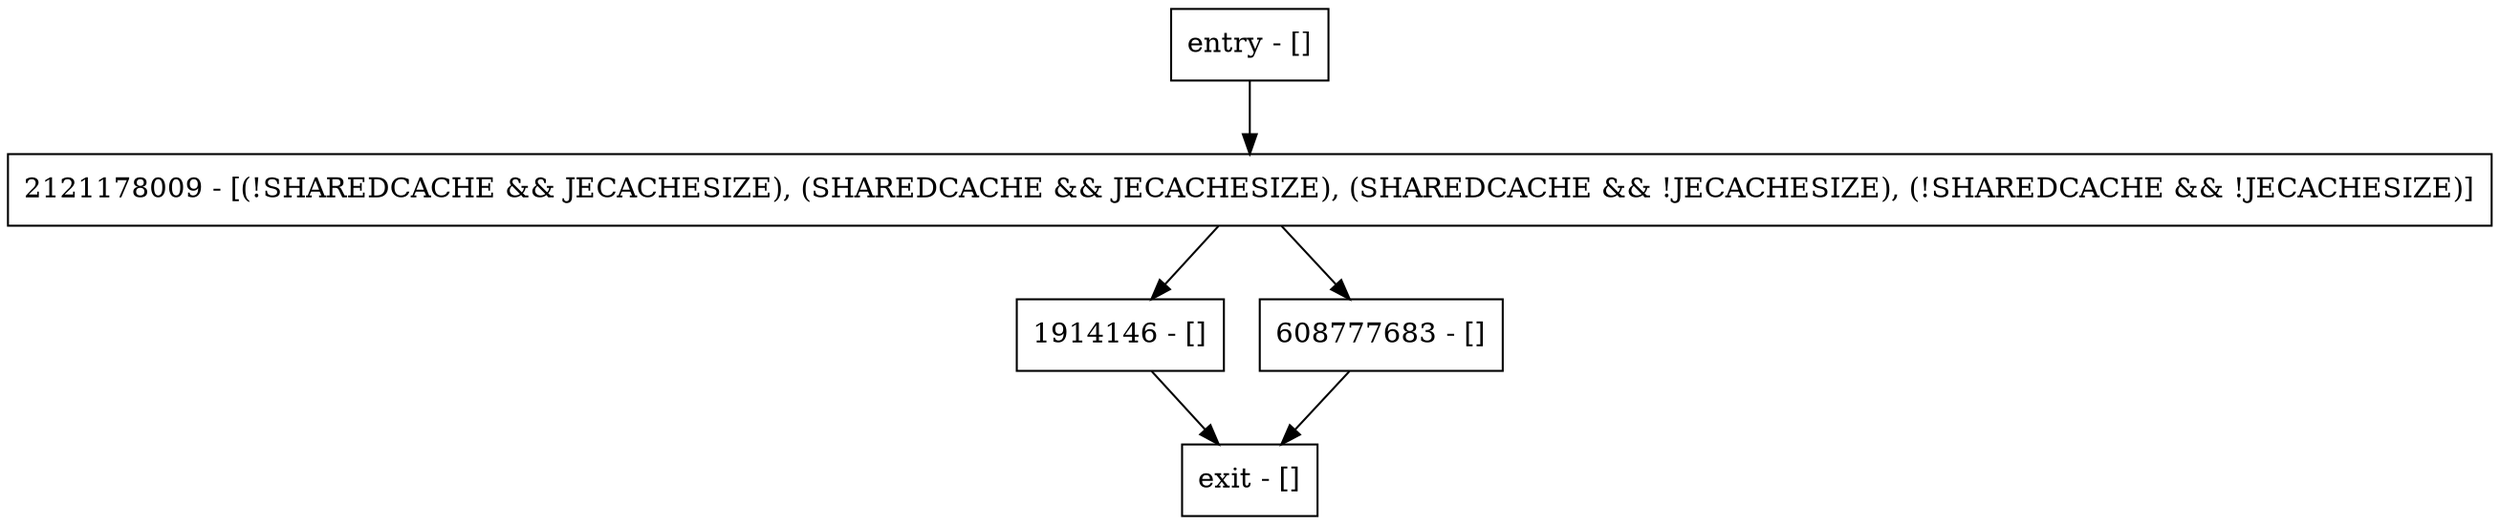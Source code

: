 digraph getBooleanVal {
node [shape=record];
entry [label="entry - []"];
exit [label="exit - []"];
1914146 [label="1914146 - []"];
608777683 [label="608777683 - []"];
2121178009 [label="2121178009 - [(!SHAREDCACHE && JECACHESIZE), (SHAREDCACHE && JECACHESIZE), (SHAREDCACHE && !JECACHESIZE), (!SHAREDCACHE && !JECACHESIZE)]"];
entry;
exit;
entry -> 2121178009;
1914146 -> exit;
608777683 -> exit;
2121178009 -> 1914146;
2121178009 -> 608777683;
}
